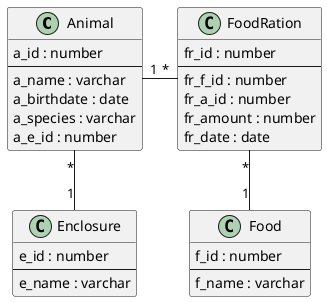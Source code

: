 @startuml
class Animal {
    a_id : number
    --
    a_name : varchar
    a_birthdate : date
    a_species : varchar
    a_e_id : number
}

class Enclosure {
    e_id : number
    --
    e_name : varchar
}

class Food {
    f_id : number
    --
    f_name : varchar
}

class FoodRation {
    fr_id : number
    --
    fr_f_id : number
    fr_a_id : number
    fr_amount : number
    fr_date : date
}

Enclosure "1" -up- "*" Animal
Animal "1" -right- "*" FoodRation
FoodRation "*" -down- "1" Food
@enduml
